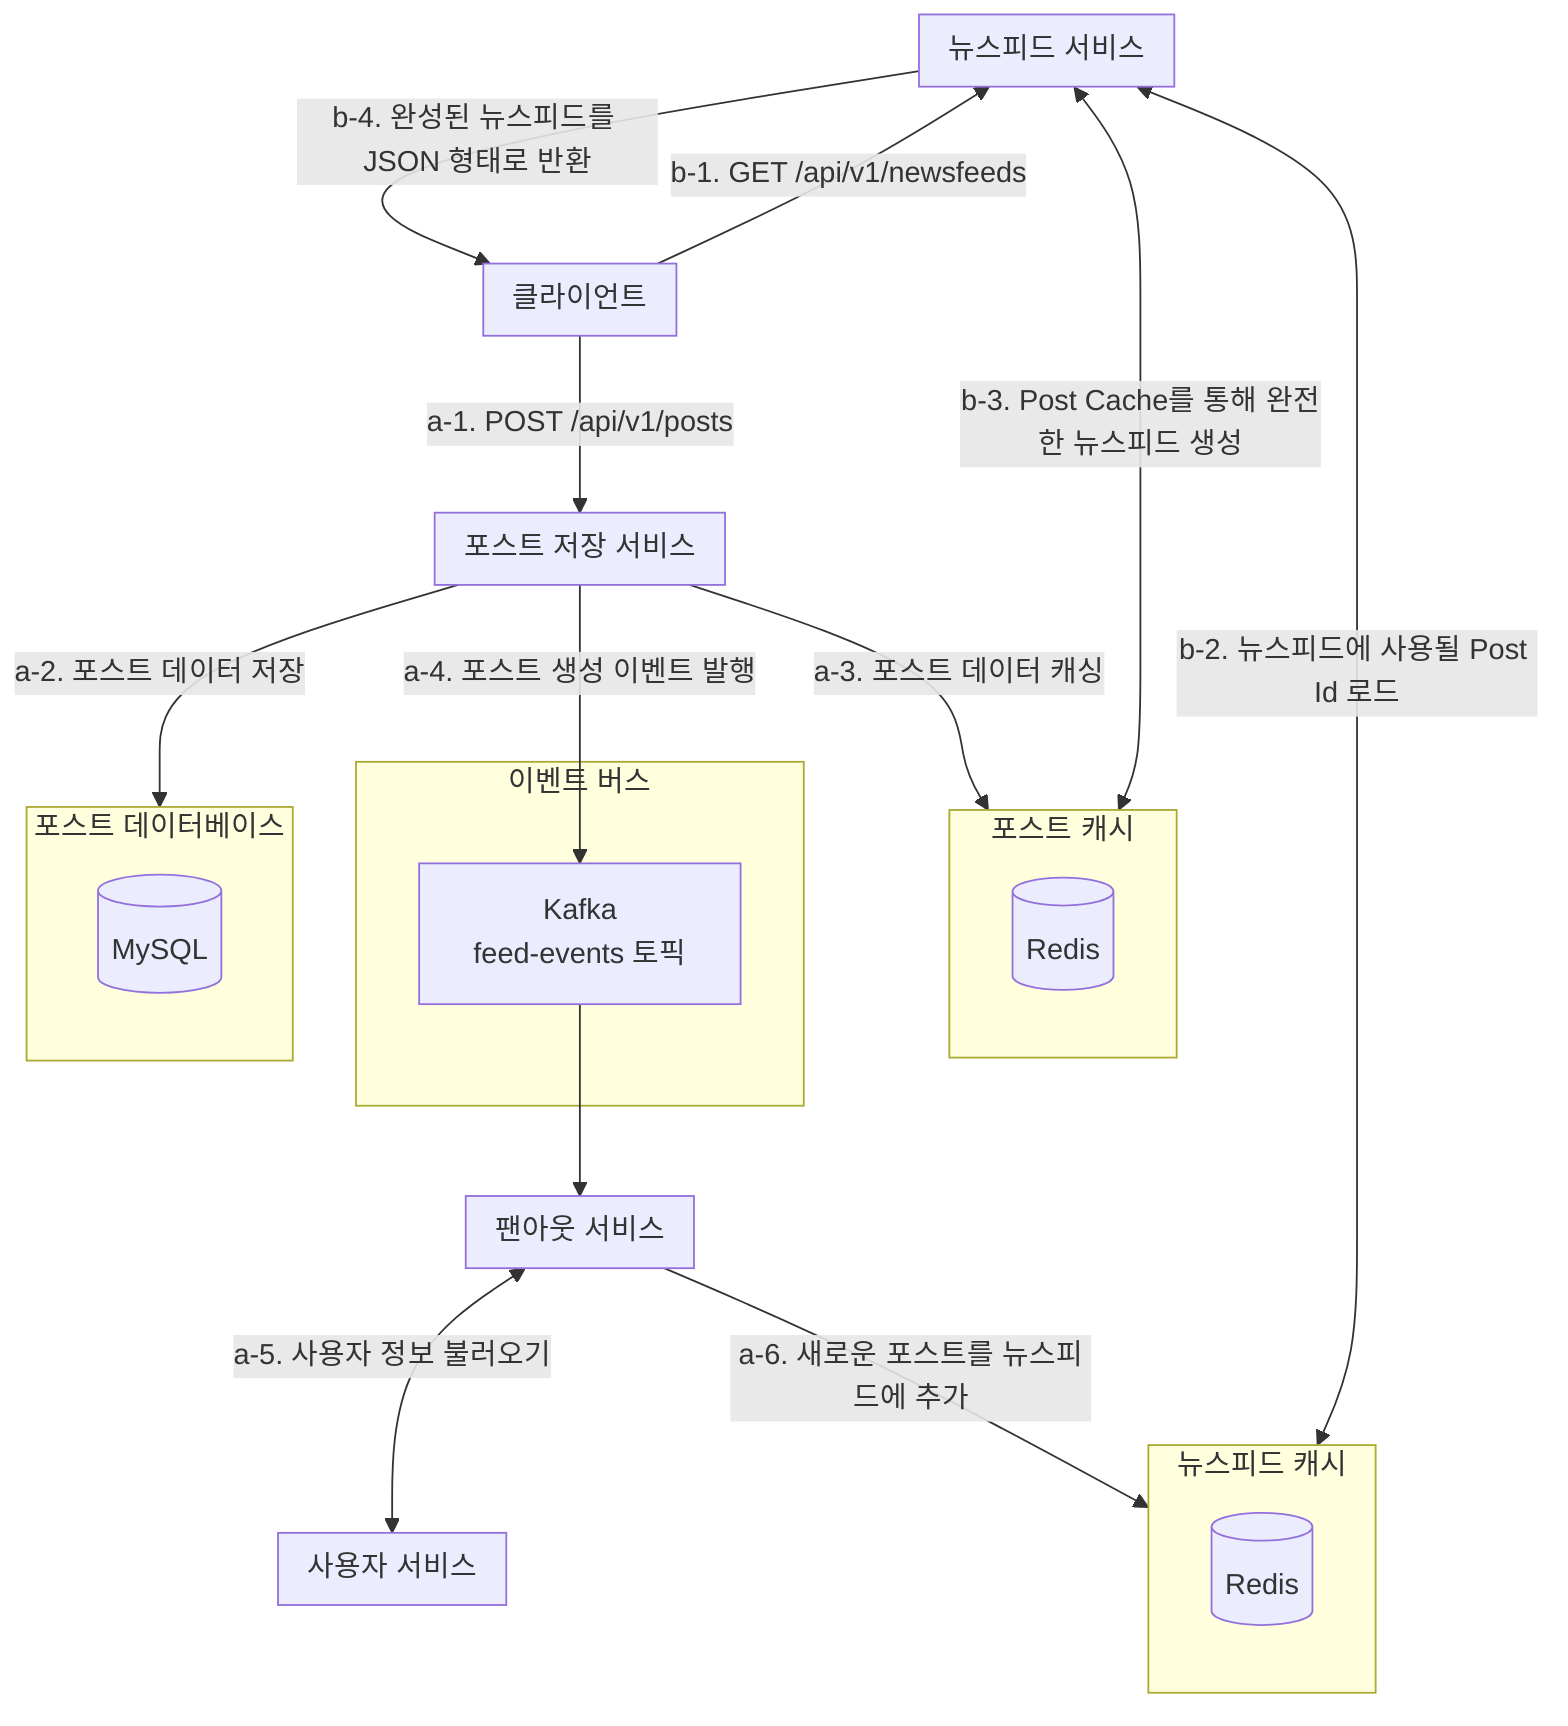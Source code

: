 flowchart TB
    subgraph Client[클라이언트]
        direction TB
    end

    subgraph Post_Service[포스트 저장 서비스]
        direction TB
    end

    subgraph Post_Cache[포스트 캐시]
        direction TB
        Post_Redis[(Redis)]
    end

    subgraph Event_Bus[이벤트 버스]
        direction TB
        Kafka[Kafka\nfeed-events 토픽]
    end

    subgraph Post_Storage[포스트 데이터베이스]
        direction TB
        Post_MySQL[(MySQL)]
    end

    subgraph Fanout_Service[팬아웃 서비스]
        direction TB
    end

    subgraph Newsfeed_Cache[뉴스피드 캐시]
        direction TB
        Newsfeed_Redis[(Redis)]
    end

    subgraph User_Service[사용자 서비스]
        direction TB
    end

    subgraph Newsfeed_Service[뉴스피드 서비스]
        direction TB
    end

    Client -->|a-1. POST /api/v1/posts| Post_Service
    Post_Service -->|a-2. 포스트 데이터 저장| Post_Storage
    Post_Service -->|a-3. 포스트 데이터 캐싱| Post_Cache
    Post_Service -->|a-4. 포스트 생성 이벤트 발행| Kafka
    Kafka -->Fanout_Service
    Fanout_Service <-->|a-5. 사용자 정보 불러오기|User_Service
    Fanout_Service-->|a-6. 새로운 포스트를 뉴스피드에 추가|Newsfeed_Cache
    Client -->|b-1. GET /api/v1/newsfeeds| Newsfeed_Service
    Newsfeed_Service <-->|b-2. 뉴스피드에 사용될 Post Id 로드|Newsfeed_Cache
    Newsfeed_Service <-->|b-3. Post Cache를 통해 완전한 뉴스피드 생성|Post_Cache
    Newsfeed_Service -->|b-4. 완성된 뉴스피드를 JSON 형태로 반환|Client